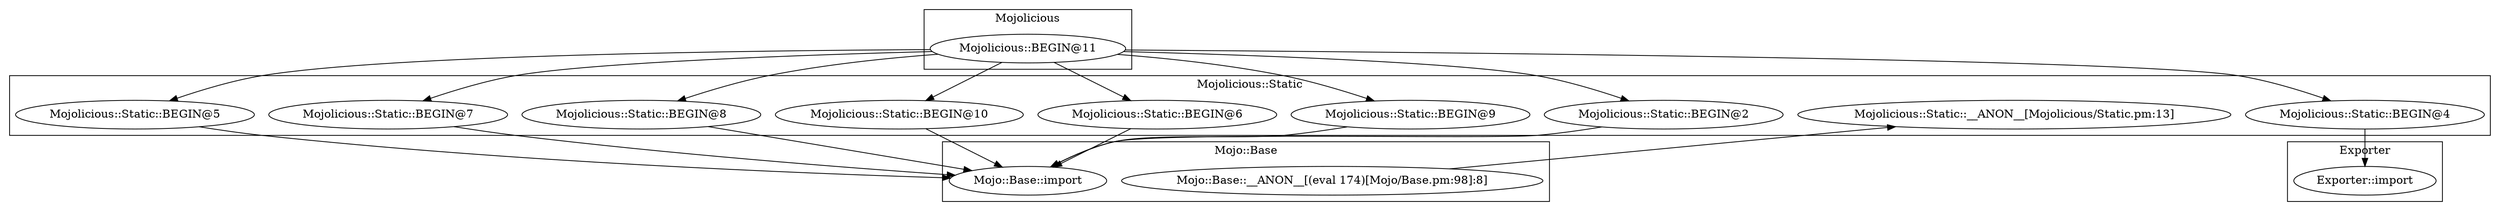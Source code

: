digraph {
graph [overlap=false]
subgraph cluster_Exporter {
	label="Exporter";
	"Exporter::import";
}
subgraph cluster_Mojo_Base {
	label="Mojo::Base";
	"Mojo::Base::__ANON__[(eval 174)[Mojo/Base.pm:98]:8]";
	"Mojo::Base::import";
}
subgraph cluster_Mojolicious_Static {
	label="Mojolicious::Static";
	"Mojolicious::Static::__ANON__[Mojolicious/Static.pm:13]";
	"Mojolicious::Static::BEGIN@6";
	"Mojolicious::Static::BEGIN@10";
	"Mojolicious::Static::BEGIN@8";
	"Mojolicious::Static::BEGIN@4";
	"Mojolicious::Static::BEGIN@5";
	"Mojolicious::Static::BEGIN@2";
	"Mojolicious::Static::BEGIN@7";
	"Mojolicious::Static::BEGIN@9";
}
subgraph cluster_Mojolicious {
	label="Mojolicious";
	"Mojolicious::BEGIN@11";
}
"Mojolicious::BEGIN@11" -> "Mojolicious::Static::BEGIN@7";
"Mojolicious::Static::BEGIN@4" -> "Exporter::import";
"Mojolicious::BEGIN@11" -> "Mojolicious::Static::BEGIN@6";
"Mojolicious::BEGIN@11" -> "Mojolicious::Static::BEGIN@4";
"Mojolicious::Static::BEGIN@7" -> "Mojo::Base::import";
"Mojolicious::Static::BEGIN@6" -> "Mojo::Base::import";
"Mojolicious::Static::BEGIN@8" -> "Mojo::Base::import";
"Mojolicious::Static::BEGIN@10" -> "Mojo::Base::import";
"Mojolicious::Static::BEGIN@2" -> "Mojo::Base::import";
"Mojolicious::Static::BEGIN@5" -> "Mojo::Base::import";
"Mojolicious::Static::BEGIN@9" -> "Mojo::Base::import";
"Mojolicious::BEGIN@11" -> "Mojolicious::Static::BEGIN@8";
"Mojolicious::BEGIN@11" -> "Mojolicious::Static::BEGIN@10";
"Mojolicious::BEGIN@11" -> "Mojolicious::Static::BEGIN@2";
"Mojo::Base::__ANON__[(eval 174)[Mojo/Base.pm:98]:8]" -> "Mojolicious::Static::__ANON__[Mojolicious/Static.pm:13]";
"Mojolicious::BEGIN@11" -> "Mojolicious::Static::BEGIN@5";
"Mojolicious::BEGIN@11" -> "Mojolicious::Static::BEGIN@9";
}
